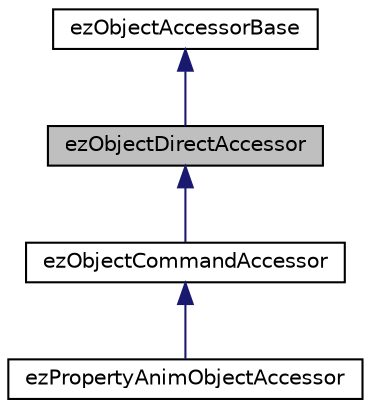 digraph "ezObjectDirectAccessor"
{
 // LATEX_PDF_SIZE
  edge [fontname="Helvetica",fontsize="10",labelfontname="Helvetica",labelfontsize="10"];
  node [fontname="Helvetica",fontsize="10",shape=record];
  Node1 [label="ezObjectDirectAccessor",height=0.2,width=0.4,color="black", fillcolor="grey75", style="filled", fontcolor="black",tooltip=" "];
  Node2 -> Node1 [dir="back",color="midnightblue",fontsize="10",style="solid",fontname="Helvetica"];
  Node2 [label="ezObjectAccessorBase",height=0.2,width=0.4,color="black", fillcolor="white", style="filled",URL="$dd/d98/classez_object_accessor_base.htm",tooltip=" "];
  Node1 -> Node3 [dir="back",color="midnightblue",fontsize="10",style="solid",fontname="Helvetica"];
  Node3 [label="ezObjectCommandAccessor",height=0.2,width=0.4,color="black", fillcolor="white", style="filled",URL="$d9/d52/classez_object_command_accessor.htm",tooltip=" "];
  Node3 -> Node4 [dir="back",color="midnightblue",fontsize="10",style="solid",fontname="Helvetica"];
  Node4 [label="ezPropertyAnimObjectAccessor",height=0.2,width=0.4,color="black", fillcolor="white", style="filled",URL="$d9/dd0/classez_property_anim_object_accessor.htm",tooltip=" "];
}
